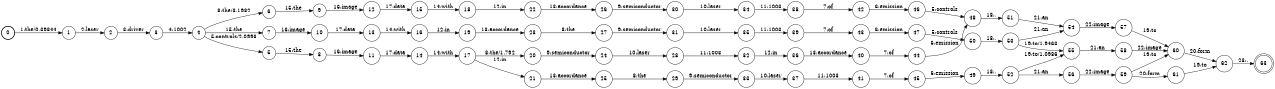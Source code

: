 digraph FST {
rankdir = LR;
size = "8.5,11";
label = "";
center = 1;
orientation = Portrait;
ranksep = "0.4";
nodesep = "0.25";
0 [label = "0", shape = circle, style = bold, fontsize = 14]
	0 -> 1 [label = "1:the/0.39844", fontsize = 14];
1 [label = "1", shape = circle, style = solid, fontsize = 14]
	1 -> 2 [label = "2:laser", fontsize = 14];
2 [label = "2", shape = circle, style = solid, fontsize = 14]
	2 -> 3 [label = "3:driver", fontsize = 14];
3 [label = "3", shape = circle, style = solid, fontsize = 14]
	3 -> 4 [label = "4:1002", fontsize = 14];
4 [label = "4", shape = circle, style = solid, fontsize = 14]
	4 -> 6 [label = "8:the/3.1982", fontsize = 14];
	4 -> 7 [label = "15:the", fontsize = 14];
	4 -> 5 [label = "5:controls/2.0996", fontsize = 14];
5 [label = "5", shape = circle, style = solid, fontsize = 14]
	5 -> 8 [label = "15:the", fontsize = 14];
6 [label = "6", shape = circle, style = solid, fontsize = 14]
	6 -> 9 [label = "15:the", fontsize = 14];
7 [label = "7", shape = circle, style = solid, fontsize = 14]
	7 -> 10 [label = "16:image", fontsize = 14];
8 [label = "8", shape = circle, style = solid, fontsize = 14]
	8 -> 11 [label = "16:image", fontsize = 14];
9 [label = "9", shape = circle, style = solid, fontsize = 14]
	9 -> 12 [label = "16:image", fontsize = 14];
10 [label = "10", shape = circle, style = solid, fontsize = 14]
	10 -> 13 [label = "17:data", fontsize = 14];
11 [label = "11", shape = circle, style = solid, fontsize = 14]
	11 -> 14 [label = "17:data", fontsize = 14];
12 [label = "12", shape = circle, style = solid, fontsize = 14]
	12 -> 15 [label = "17:data", fontsize = 14];
13 [label = "13", shape = circle, style = solid, fontsize = 14]
	13 -> 16 [label = "14:with", fontsize = 14];
14 [label = "14", shape = circle, style = solid, fontsize = 14]
	14 -> 17 [label = "14:with", fontsize = 14];
15 [label = "15", shape = circle, style = solid, fontsize = 14]
	15 -> 18 [label = "14:with", fontsize = 14];
16 [label = "16", shape = circle, style = solid, fontsize = 14]
	16 -> 19 [label = "12:in", fontsize = 14];
17 [label = "17", shape = circle, style = solid, fontsize = 14]
	17 -> 20 [label = "8:the/1.792", fontsize = 14];
	17 -> 21 [label = "12:in", fontsize = 14];
18 [label = "18", shape = circle, style = solid, fontsize = 14]
	18 -> 22 [label = "12:in", fontsize = 14];
19 [label = "19", shape = circle, style = solid, fontsize = 14]
	19 -> 23 [label = "13:accordance", fontsize = 14];
20 [label = "20", shape = circle, style = solid, fontsize = 14]
	20 -> 24 [label = "9:semiconductor", fontsize = 14];
21 [label = "21", shape = circle, style = solid, fontsize = 14]
	21 -> 25 [label = "13:accordance", fontsize = 14];
22 [label = "22", shape = circle, style = solid, fontsize = 14]
	22 -> 26 [label = "13:accordance", fontsize = 14];
23 [label = "23", shape = circle, style = solid, fontsize = 14]
	23 -> 27 [label = "8:the", fontsize = 14];
24 [label = "24", shape = circle, style = solid, fontsize = 14]
	24 -> 28 [label = "10:laser", fontsize = 14];
25 [label = "25", shape = circle, style = solid, fontsize = 14]
	25 -> 29 [label = "8:the", fontsize = 14];
26 [label = "26", shape = circle, style = solid, fontsize = 14]
	26 -> 30 [label = "9:semiconductor", fontsize = 14];
27 [label = "27", shape = circle, style = solid, fontsize = 14]
	27 -> 31 [label = "9:semiconductor", fontsize = 14];
28 [label = "28", shape = circle, style = solid, fontsize = 14]
	28 -> 32 [label = "11:1003", fontsize = 14];
29 [label = "29", shape = circle, style = solid, fontsize = 14]
	29 -> 33 [label = "9:semiconductor", fontsize = 14];
30 [label = "30", shape = circle, style = solid, fontsize = 14]
	30 -> 34 [label = "10:laser", fontsize = 14];
31 [label = "31", shape = circle, style = solid, fontsize = 14]
	31 -> 35 [label = "10:laser", fontsize = 14];
32 [label = "32", shape = circle, style = solid, fontsize = 14]
	32 -> 36 [label = "12:in", fontsize = 14];
33 [label = "33", shape = circle, style = solid, fontsize = 14]
	33 -> 37 [label = "10:laser", fontsize = 14];
34 [label = "34", shape = circle, style = solid, fontsize = 14]
	34 -> 38 [label = "11:1003", fontsize = 14];
35 [label = "35", shape = circle, style = solid, fontsize = 14]
	35 -> 39 [label = "11:1003", fontsize = 14];
36 [label = "36", shape = circle, style = solid, fontsize = 14]
	36 -> 40 [label = "13:accordance", fontsize = 14];
37 [label = "37", shape = circle, style = solid, fontsize = 14]
	37 -> 41 [label = "11:1003", fontsize = 14];
38 [label = "38", shape = circle, style = solid, fontsize = 14]
	38 -> 42 [label = "7:of", fontsize = 14];
39 [label = "39", shape = circle, style = solid, fontsize = 14]
	39 -> 43 [label = "7:of", fontsize = 14];
40 [label = "40", shape = circle, style = solid, fontsize = 14]
	40 -> 44 [label = "7:of", fontsize = 14];
41 [label = "41", shape = circle, style = solid, fontsize = 14]
	41 -> 45 [label = "7:of", fontsize = 14];
42 [label = "42", shape = circle, style = solid, fontsize = 14]
	42 -> 46 [label = "6:emission", fontsize = 14];
43 [label = "43", shape = circle, style = solid, fontsize = 14]
	43 -> 47 [label = "6:emission", fontsize = 14];
44 [label = "44", shape = circle, style = solid, fontsize = 14]
	44 -> 48 [label = "6:emission", fontsize = 14];
45 [label = "45", shape = circle, style = solid, fontsize = 14]
	45 -> 49 [label = "6:emission", fontsize = 14];
46 [label = "46", shape = circle, style = solid, fontsize = 14]
	46 -> 48 [label = "5:controls", fontsize = 14];
47 [label = "47", shape = circle, style = solid, fontsize = 14]
	47 -> 50 [label = "5:controls", fontsize = 14];
48 [label = "48", shape = circle, style = solid, fontsize = 14]
	48 -> 51 [label = "18:,", fontsize = 14];
49 [label = "49", shape = circle, style = solid, fontsize = 14]
	49 -> 52 [label = "18:,", fontsize = 14];
50 [label = "50", shape = circle, style = solid, fontsize = 14]
	50 -> 53 [label = "18:,", fontsize = 14];
51 [label = "51", shape = circle, style = solid, fontsize = 14]
	51 -> 54 [label = "21:an", fontsize = 14];
52 [label = "52", shape = circle, style = solid, fontsize = 14]
	52 -> 55 [label = "19:to/1.0986", fontsize = 14];
	52 -> 56 [label = "21:an", fontsize = 14];
53 [label = "53", shape = circle, style = solid, fontsize = 14]
	53 -> 55 [label = "19:to/1.9463", fontsize = 14];
	53 -> 54 [label = "21:an", fontsize = 14];
54 [label = "54", shape = circle, style = solid, fontsize = 14]
	54 -> 57 [label = "22:image", fontsize = 14];
55 [label = "55", shape = circle, style = solid, fontsize = 14]
	55 -> 58 [label = "21:an", fontsize = 14];
56 [label = "56", shape = circle, style = solid, fontsize = 14]
	56 -> 59 [label = "22:image", fontsize = 14];
57 [label = "57", shape = circle, style = solid, fontsize = 14]
	57 -> 60 [label = "19:to", fontsize = 14];
58 [label = "58", shape = circle, style = solid, fontsize = 14]
	58 -> 60 [label = "22:image", fontsize = 14];
59 [label = "59", shape = circle, style = solid, fontsize = 14]
	59 -> 60 [label = "19:to", fontsize = 14];
	59 -> 61 [label = "20:form", fontsize = 14];
60 [label = "60", shape = circle, style = solid, fontsize = 14]
	60 -> 62 [label = "20:form", fontsize = 14];
61 [label = "61", shape = circle, style = solid, fontsize = 14]
	61 -> 62 [label = "19:to", fontsize = 14];
62 [label = "62", shape = circle, style = solid, fontsize = 14]
	62 -> 63 [label = "23:.", fontsize = 14];
63 [label = "63", shape = doublecircle, style = solid, fontsize = 14]
}
